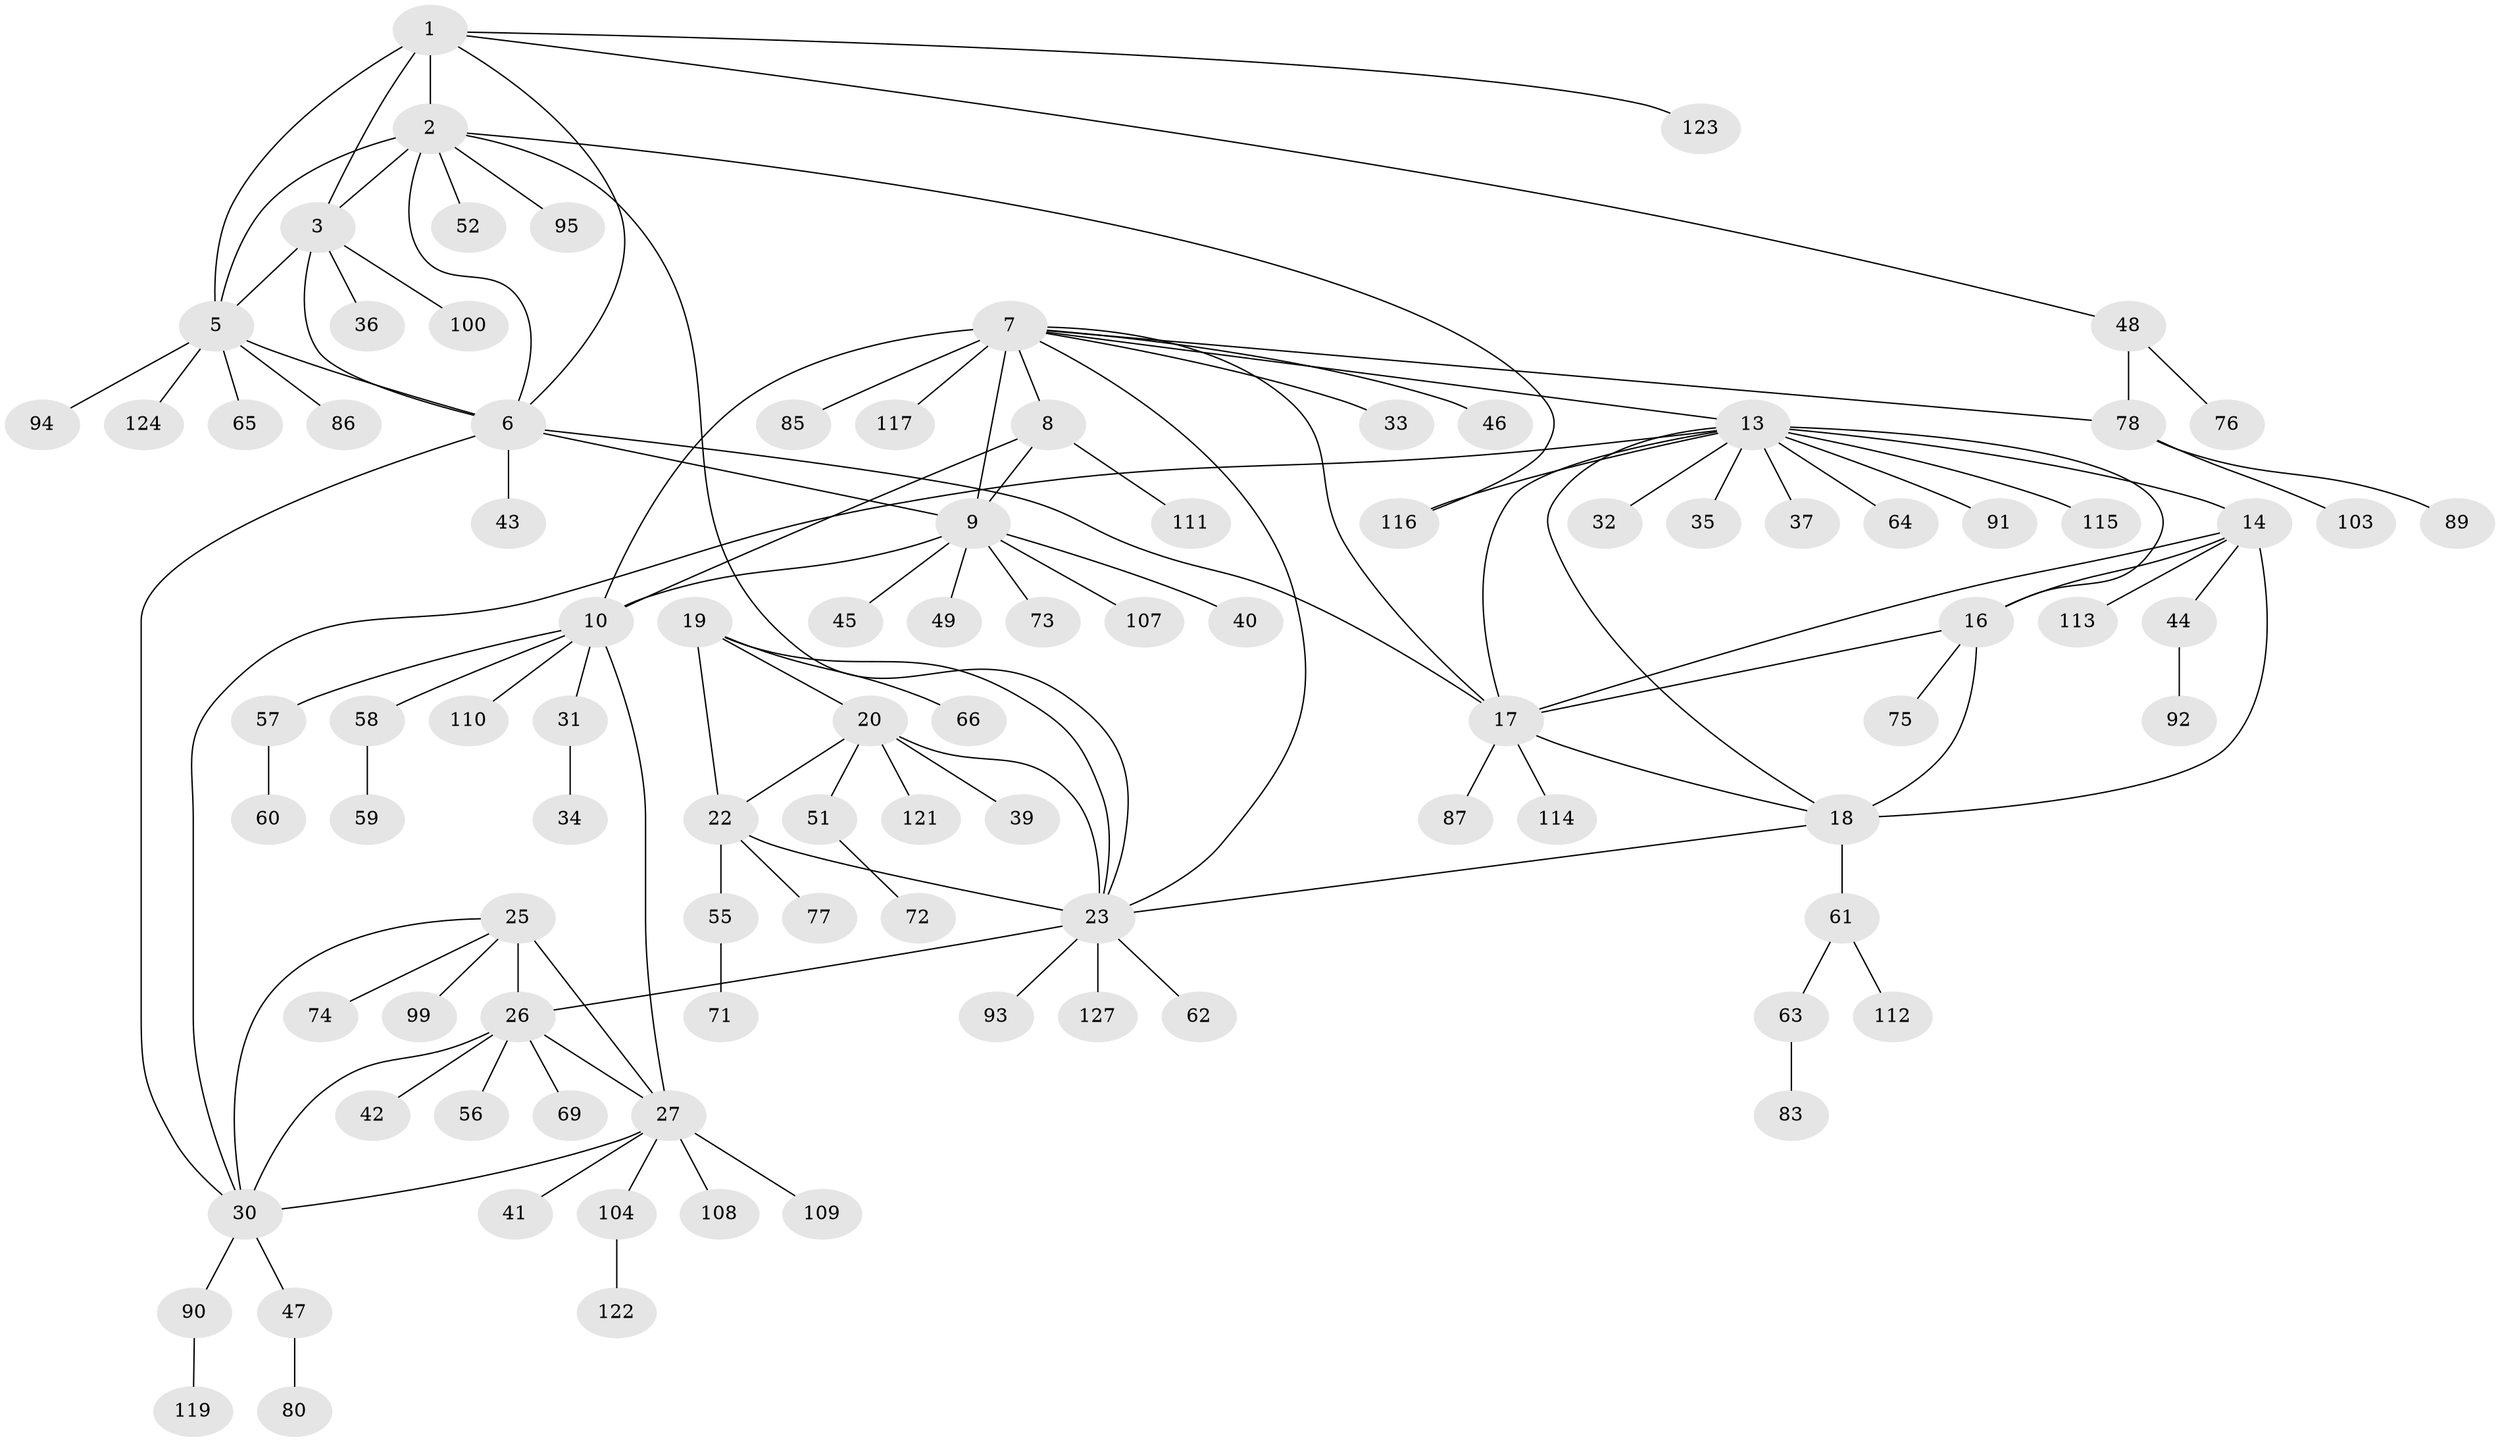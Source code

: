 // original degree distribution, {7: 0.07874015748031496, 9: 0.023622047244094488, 6: 0.031496062992125984, 10: 0.03937007874015748, 12: 0.007874015748031496, 8: 0.023622047244094488, 14: 0.007874015748031496, 5: 0.023622047244094488, 11: 0.007874015748031496, 2: 0.10236220472440945, 1: 0.6062992125984252, 3: 0.031496062992125984, 4: 0.015748031496062992}
// Generated by graph-tools (version 1.1) at 2025/42/03/06/25 10:42:10]
// undirected, 96 vertices, 125 edges
graph export_dot {
graph [start="1"]
  node [color=gray90,style=filled];
  1 [super="+101"];
  2;
  3 [super="+4"];
  5 [super="+54"];
  6 [super="+82"];
  7 [super="+12"];
  8 [super="+98"];
  9 [super="+50"];
  10 [super="+11"];
  13 [super="+38"];
  14 [super="+15"];
  16 [super="+120"];
  17 [super="+106"];
  18;
  19 [super="+84"];
  20 [super="+21"];
  22 [super="+53"];
  23 [super="+24"];
  25 [super="+29"];
  26 [super="+28"];
  27 [super="+67"];
  30 [super="+79"];
  31;
  32;
  33;
  34;
  35;
  36;
  37;
  39;
  40;
  41;
  42;
  43;
  44 [super="+70"];
  45;
  46;
  47;
  48 [super="+118"];
  49;
  51;
  52 [super="+96"];
  55 [super="+68"];
  56;
  57 [super="+97"];
  58;
  59;
  60;
  61 [super="+81"];
  62;
  63;
  64;
  65;
  66 [super="+125"];
  69;
  71;
  72;
  73;
  74;
  75;
  76;
  77 [super="+88"];
  78 [super="+105"];
  80;
  83;
  85;
  86;
  87;
  89;
  90 [super="+126"];
  91;
  92;
  93;
  94;
  95;
  99 [super="+102"];
  100;
  103;
  104;
  107;
  108;
  109;
  110;
  111;
  112;
  113;
  114;
  115;
  116;
  117;
  119;
  121;
  122;
  123;
  124;
  127;
  1 -- 2;
  1 -- 3 [weight=2];
  1 -- 5;
  1 -- 6;
  1 -- 48;
  1 -- 123;
  2 -- 3 [weight=2];
  2 -- 5;
  2 -- 6;
  2 -- 23;
  2 -- 52;
  2 -- 95;
  2 -- 116;
  3 -- 5 [weight=2];
  3 -- 6 [weight=2];
  3 -- 100;
  3 -- 36;
  5 -- 6;
  5 -- 65;
  5 -- 86;
  5 -- 94;
  5 -- 124;
  6 -- 9;
  6 -- 17;
  6 -- 30;
  6 -- 43;
  7 -- 8 [weight=2];
  7 -- 9 [weight=2];
  7 -- 10 [weight=4];
  7 -- 17;
  7 -- 46;
  7 -- 78;
  7 -- 117;
  7 -- 23;
  7 -- 33;
  7 -- 85;
  7 -- 13;
  8 -- 9;
  8 -- 10 [weight=2];
  8 -- 111;
  9 -- 10 [weight=2];
  9 -- 40;
  9 -- 45;
  9 -- 49;
  9 -- 73;
  9 -- 107;
  10 -- 27;
  10 -- 110;
  10 -- 57;
  10 -- 58;
  10 -- 31;
  13 -- 14 [weight=2];
  13 -- 16;
  13 -- 17;
  13 -- 18;
  13 -- 30;
  13 -- 32;
  13 -- 35;
  13 -- 37;
  13 -- 64;
  13 -- 91;
  13 -- 115;
  13 -- 116;
  14 -- 16 [weight=2];
  14 -- 17 [weight=2];
  14 -- 18 [weight=2];
  14 -- 113;
  14 -- 44;
  16 -- 17;
  16 -- 18;
  16 -- 75;
  17 -- 18;
  17 -- 87;
  17 -- 114;
  18 -- 23;
  18 -- 61;
  19 -- 20 [weight=2];
  19 -- 22;
  19 -- 23 [weight=2];
  19 -- 66;
  20 -- 22 [weight=2];
  20 -- 23 [weight=4];
  20 -- 39;
  20 -- 121;
  20 -- 51;
  22 -- 23 [weight=2];
  22 -- 55;
  22 -- 77;
  23 -- 93;
  23 -- 62;
  23 -- 127;
  23 -- 26;
  25 -- 26 [weight=4];
  25 -- 27 [weight=2];
  25 -- 30 [weight=2];
  25 -- 74;
  25 -- 99;
  26 -- 27 [weight=2];
  26 -- 30 [weight=2];
  26 -- 42;
  26 -- 69;
  26 -- 56;
  27 -- 30;
  27 -- 41;
  27 -- 104;
  27 -- 108;
  27 -- 109;
  30 -- 47;
  30 -- 90;
  31 -- 34;
  44 -- 92;
  47 -- 80;
  48 -- 76;
  48 -- 78;
  51 -- 72;
  55 -- 71;
  57 -- 60;
  58 -- 59;
  61 -- 63;
  61 -- 112;
  63 -- 83;
  78 -- 89;
  78 -- 103;
  90 -- 119;
  104 -- 122;
}
